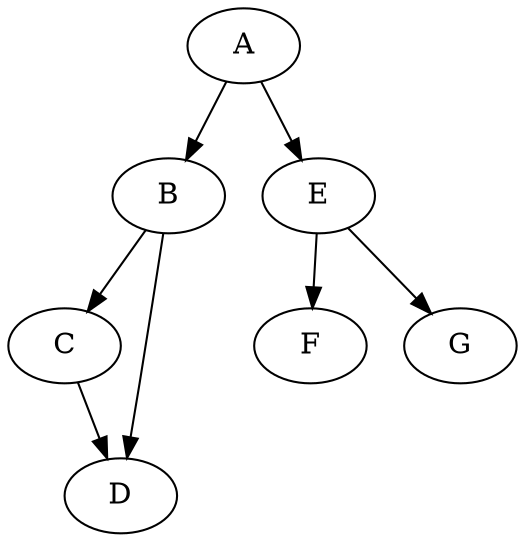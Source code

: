 digraph G {
0[label=A];
1[label=B];
2[label=C];
3[label=D];
4[label=E];
5[label=F];
6[label=G];
0->1 ;
0->4 ;
1->2 ;
2->3 ;
1->3 ;
4->5 ;
4->6 ;
}
